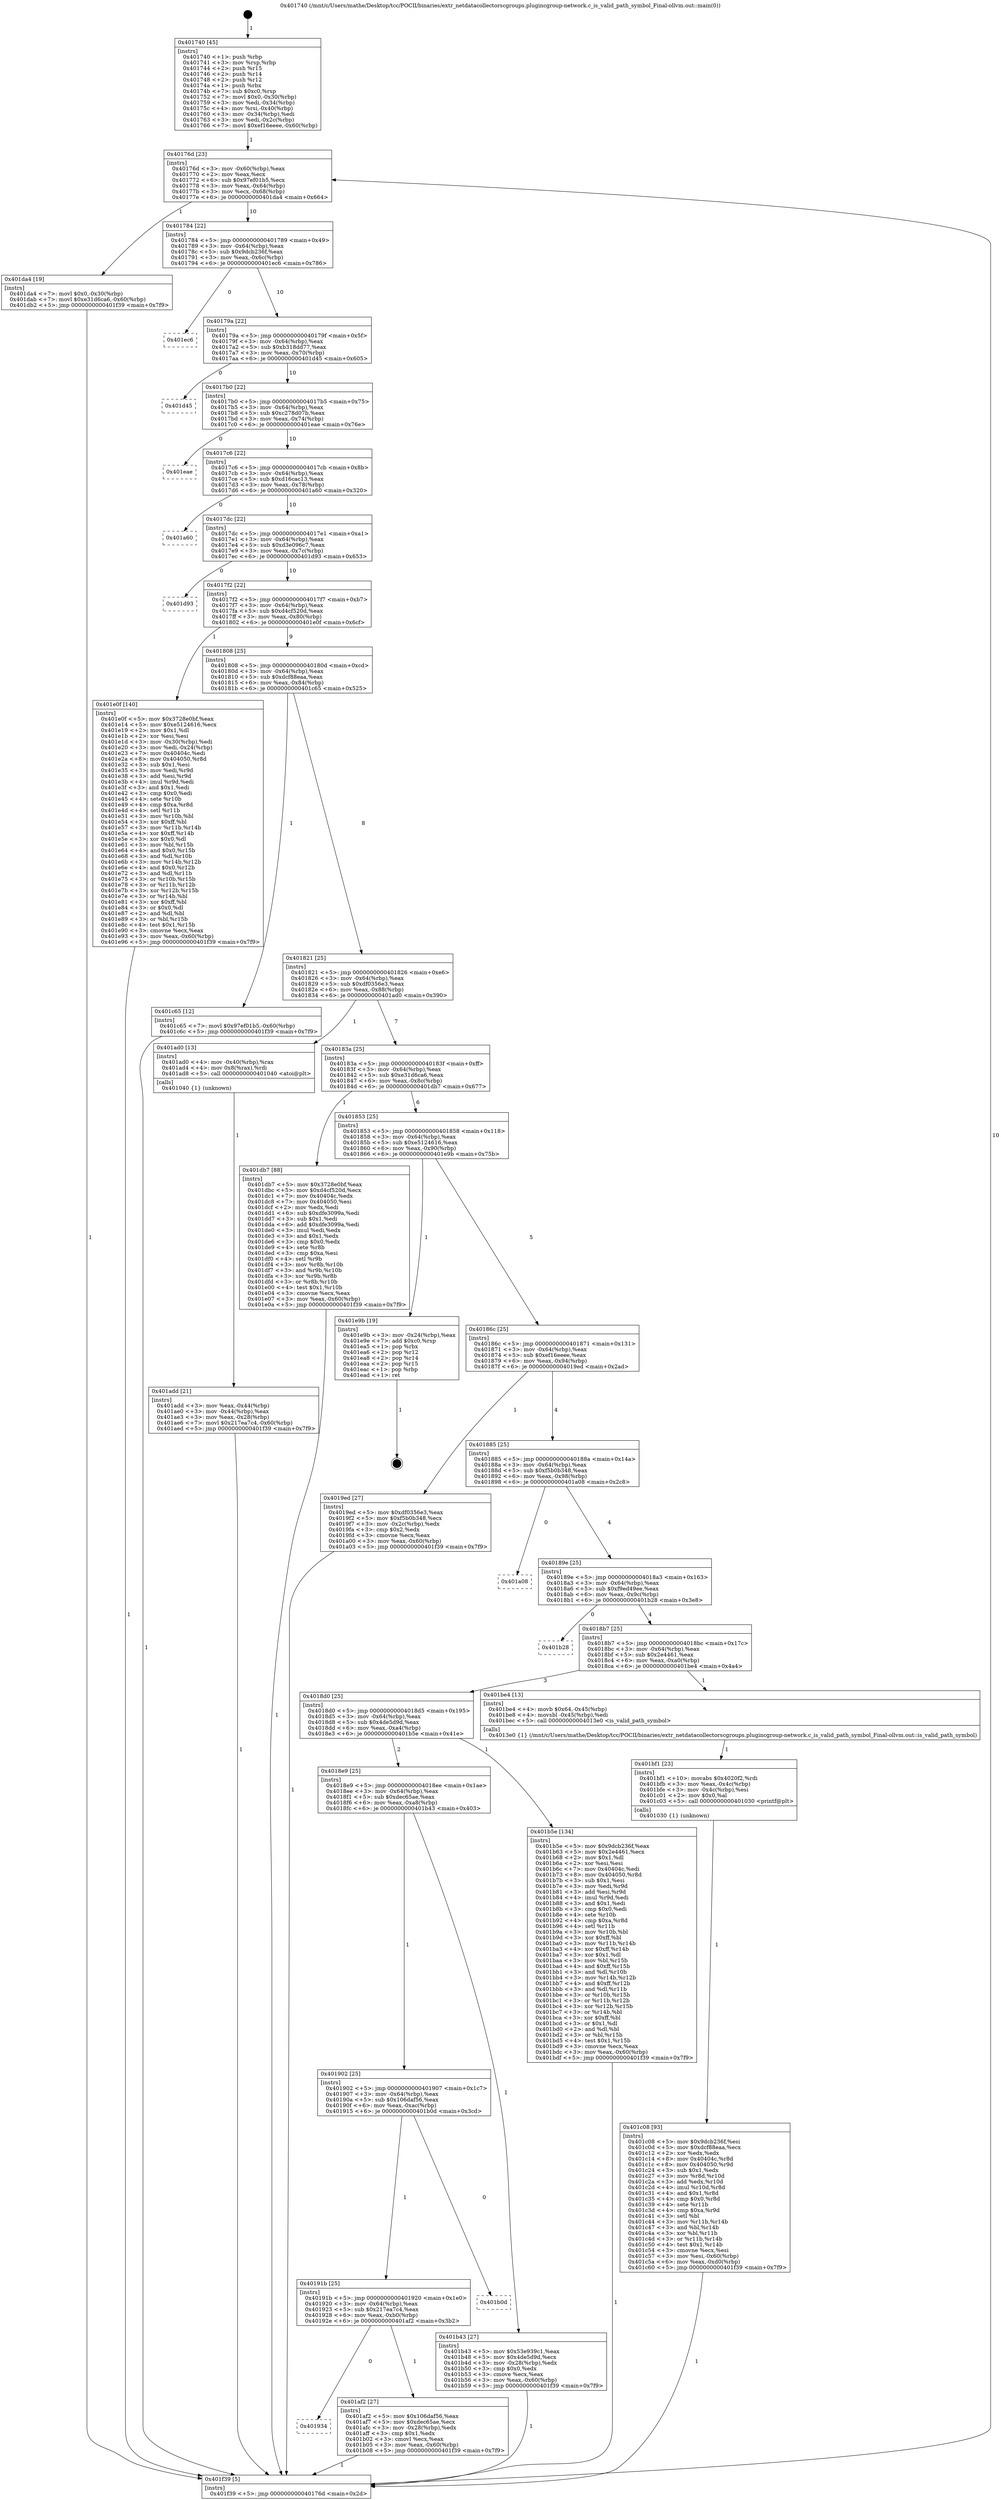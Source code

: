 digraph "0x401740" {
  label = "0x401740 (/mnt/c/Users/mathe/Desktop/tcc/POCII/binaries/extr_netdatacollectorscgroups.plugincgroup-network.c_is_valid_path_symbol_Final-ollvm.out::main(0))"
  labelloc = "t"
  node[shape=record]

  Entry [label="",width=0.3,height=0.3,shape=circle,fillcolor=black,style=filled]
  "0x40176d" [label="{
     0x40176d [23]\l
     | [instrs]\l
     &nbsp;&nbsp;0x40176d \<+3\>: mov -0x60(%rbp),%eax\l
     &nbsp;&nbsp;0x401770 \<+2\>: mov %eax,%ecx\l
     &nbsp;&nbsp;0x401772 \<+6\>: sub $0x97ef01b5,%ecx\l
     &nbsp;&nbsp;0x401778 \<+3\>: mov %eax,-0x64(%rbp)\l
     &nbsp;&nbsp;0x40177b \<+3\>: mov %ecx,-0x68(%rbp)\l
     &nbsp;&nbsp;0x40177e \<+6\>: je 0000000000401da4 \<main+0x664\>\l
  }"]
  "0x401da4" [label="{
     0x401da4 [19]\l
     | [instrs]\l
     &nbsp;&nbsp;0x401da4 \<+7\>: movl $0x0,-0x30(%rbp)\l
     &nbsp;&nbsp;0x401dab \<+7\>: movl $0xe31d6ca6,-0x60(%rbp)\l
     &nbsp;&nbsp;0x401db2 \<+5\>: jmp 0000000000401f39 \<main+0x7f9\>\l
  }"]
  "0x401784" [label="{
     0x401784 [22]\l
     | [instrs]\l
     &nbsp;&nbsp;0x401784 \<+5\>: jmp 0000000000401789 \<main+0x49\>\l
     &nbsp;&nbsp;0x401789 \<+3\>: mov -0x64(%rbp),%eax\l
     &nbsp;&nbsp;0x40178c \<+5\>: sub $0x9dcb236f,%eax\l
     &nbsp;&nbsp;0x401791 \<+3\>: mov %eax,-0x6c(%rbp)\l
     &nbsp;&nbsp;0x401794 \<+6\>: je 0000000000401ec6 \<main+0x786\>\l
  }"]
  Exit [label="",width=0.3,height=0.3,shape=circle,fillcolor=black,style=filled,peripheries=2]
  "0x401ec6" [label="{
     0x401ec6\l
  }", style=dashed]
  "0x40179a" [label="{
     0x40179a [22]\l
     | [instrs]\l
     &nbsp;&nbsp;0x40179a \<+5\>: jmp 000000000040179f \<main+0x5f\>\l
     &nbsp;&nbsp;0x40179f \<+3\>: mov -0x64(%rbp),%eax\l
     &nbsp;&nbsp;0x4017a2 \<+5\>: sub $0xb318dd77,%eax\l
     &nbsp;&nbsp;0x4017a7 \<+3\>: mov %eax,-0x70(%rbp)\l
     &nbsp;&nbsp;0x4017aa \<+6\>: je 0000000000401d45 \<main+0x605\>\l
  }"]
  "0x401c08" [label="{
     0x401c08 [93]\l
     | [instrs]\l
     &nbsp;&nbsp;0x401c08 \<+5\>: mov $0x9dcb236f,%esi\l
     &nbsp;&nbsp;0x401c0d \<+5\>: mov $0xdcf88eaa,%ecx\l
     &nbsp;&nbsp;0x401c12 \<+2\>: xor %edx,%edx\l
     &nbsp;&nbsp;0x401c14 \<+8\>: mov 0x40404c,%r8d\l
     &nbsp;&nbsp;0x401c1c \<+8\>: mov 0x404050,%r9d\l
     &nbsp;&nbsp;0x401c24 \<+3\>: sub $0x1,%edx\l
     &nbsp;&nbsp;0x401c27 \<+3\>: mov %r8d,%r10d\l
     &nbsp;&nbsp;0x401c2a \<+3\>: add %edx,%r10d\l
     &nbsp;&nbsp;0x401c2d \<+4\>: imul %r10d,%r8d\l
     &nbsp;&nbsp;0x401c31 \<+4\>: and $0x1,%r8d\l
     &nbsp;&nbsp;0x401c35 \<+4\>: cmp $0x0,%r8d\l
     &nbsp;&nbsp;0x401c39 \<+4\>: sete %r11b\l
     &nbsp;&nbsp;0x401c3d \<+4\>: cmp $0xa,%r9d\l
     &nbsp;&nbsp;0x401c41 \<+3\>: setl %bl\l
     &nbsp;&nbsp;0x401c44 \<+3\>: mov %r11b,%r14b\l
     &nbsp;&nbsp;0x401c47 \<+3\>: and %bl,%r14b\l
     &nbsp;&nbsp;0x401c4a \<+3\>: xor %bl,%r11b\l
     &nbsp;&nbsp;0x401c4d \<+3\>: or %r11b,%r14b\l
     &nbsp;&nbsp;0x401c50 \<+4\>: test $0x1,%r14b\l
     &nbsp;&nbsp;0x401c54 \<+3\>: cmovne %ecx,%esi\l
     &nbsp;&nbsp;0x401c57 \<+3\>: mov %esi,-0x60(%rbp)\l
     &nbsp;&nbsp;0x401c5a \<+6\>: mov %eax,-0xd0(%rbp)\l
     &nbsp;&nbsp;0x401c60 \<+5\>: jmp 0000000000401f39 \<main+0x7f9\>\l
  }"]
  "0x401d45" [label="{
     0x401d45\l
  }", style=dashed]
  "0x4017b0" [label="{
     0x4017b0 [22]\l
     | [instrs]\l
     &nbsp;&nbsp;0x4017b0 \<+5\>: jmp 00000000004017b5 \<main+0x75\>\l
     &nbsp;&nbsp;0x4017b5 \<+3\>: mov -0x64(%rbp),%eax\l
     &nbsp;&nbsp;0x4017b8 \<+5\>: sub $0xc278d07b,%eax\l
     &nbsp;&nbsp;0x4017bd \<+3\>: mov %eax,-0x74(%rbp)\l
     &nbsp;&nbsp;0x4017c0 \<+6\>: je 0000000000401eae \<main+0x76e\>\l
  }"]
  "0x401bf1" [label="{
     0x401bf1 [23]\l
     | [instrs]\l
     &nbsp;&nbsp;0x401bf1 \<+10\>: movabs $0x4020f2,%rdi\l
     &nbsp;&nbsp;0x401bfb \<+3\>: mov %eax,-0x4c(%rbp)\l
     &nbsp;&nbsp;0x401bfe \<+3\>: mov -0x4c(%rbp),%esi\l
     &nbsp;&nbsp;0x401c01 \<+2\>: mov $0x0,%al\l
     &nbsp;&nbsp;0x401c03 \<+5\>: call 0000000000401030 \<printf@plt\>\l
     | [calls]\l
     &nbsp;&nbsp;0x401030 \{1\} (unknown)\l
  }"]
  "0x401eae" [label="{
     0x401eae\l
  }", style=dashed]
  "0x4017c6" [label="{
     0x4017c6 [22]\l
     | [instrs]\l
     &nbsp;&nbsp;0x4017c6 \<+5\>: jmp 00000000004017cb \<main+0x8b\>\l
     &nbsp;&nbsp;0x4017cb \<+3\>: mov -0x64(%rbp),%eax\l
     &nbsp;&nbsp;0x4017ce \<+5\>: sub $0xd16cac13,%eax\l
     &nbsp;&nbsp;0x4017d3 \<+3\>: mov %eax,-0x78(%rbp)\l
     &nbsp;&nbsp;0x4017d6 \<+6\>: je 0000000000401a60 \<main+0x320\>\l
  }"]
  "0x401934" [label="{
     0x401934\l
  }", style=dashed]
  "0x401a60" [label="{
     0x401a60\l
  }", style=dashed]
  "0x4017dc" [label="{
     0x4017dc [22]\l
     | [instrs]\l
     &nbsp;&nbsp;0x4017dc \<+5\>: jmp 00000000004017e1 \<main+0xa1\>\l
     &nbsp;&nbsp;0x4017e1 \<+3\>: mov -0x64(%rbp),%eax\l
     &nbsp;&nbsp;0x4017e4 \<+5\>: sub $0xd3e096c7,%eax\l
     &nbsp;&nbsp;0x4017e9 \<+3\>: mov %eax,-0x7c(%rbp)\l
     &nbsp;&nbsp;0x4017ec \<+6\>: je 0000000000401d93 \<main+0x653\>\l
  }"]
  "0x401af2" [label="{
     0x401af2 [27]\l
     | [instrs]\l
     &nbsp;&nbsp;0x401af2 \<+5\>: mov $0x106daf56,%eax\l
     &nbsp;&nbsp;0x401af7 \<+5\>: mov $0xdec65ae,%ecx\l
     &nbsp;&nbsp;0x401afc \<+3\>: mov -0x28(%rbp),%edx\l
     &nbsp;&nbsp;0x401aff \<+3\>: cmp $0x1,%edx\l
     &nbsp;&nbsp;0x401b02 \<+3\>: cmovl %ecx,%eax\l
     &nbsp;&nbsp;0x401b05 \<+3\>: mov %eax,-0x60(%rbp)\l
     &nbsp;&nbsp;0x401b08 \<+5\>: jmp 0000000000401f39 \<main+0x7f9\>\l
  }"]
  "0x401d93" [label="{
     0x401d93\l
  }", style=dashed]
  "0x4017f2" [label="{
     0x4017f2 [22]\l
     | [instrs]\l
     &nbsp;&nbsp;0x4017f2 \<+5\>: jmp 00000000004017f7 \<main+0xb7\>\l
     &nbsp;&nbsp;0x4017f7 \<+3\>: mov -0x64(%rbp),%eax\l
     &nbsp;&nbsp;0x4017fa \<+5\>: sub $0xd4cf520d,%eax\l
     &nbsp;&nbsp;0x4017ff \<+3\>: mov %eax,-0x80(%rbp)\l
     &nbsp;&nbsp;0x401802 \<+6\>: je 0000000000401e0f \<main+0x6cf\>\l
  }"]
  "0x40191b" [label="{
     0x40191b [25]\l
     | [instrs]\l
     &nbsp;&nbsp;0x40191b \<+5\>: jmp 0000000000401920 \<main+0x1e0\>\l
     &nbsp;&nbsp;0x401920 \<+3\>: mov -0x64(%rbp),%eax\l
     &nbsp;&nbsp;0x401923 \<+5\>: sub $0x217ea7c4,%eax\l
     &nbsp;&nbsp;0x401928 \<+6\>: mov %eax,-0xb0(%rbp)\l
     &nbsp;&nbsp;0x40192e \<+6\>: je 0000000000401af2 \<main+0x3b2\>\l
  }"]
  "0x401e0f" [label="{
     0x401e0f [140]\l
     | [instrs]\l
     &nbsp;&nbsp;0x401e0f \<+5\>: mov $0x3728e0bf,%eax\l
     &nbsp;&nbsp;0x401e14 \<+5\>: mov $0xe5124616,%ecx\l
     &nbsp;&nbsp;0x401e19 \<+2\>: mov $0x1,%dl\l
     &nbsp;&nbsp;0x401e1b \<+2\>: xor %esi,%esi\l
     &nbsp;&nbsp;0x401e1d \<+3\>: mov -0x30(%rbp),%edi\l
     &nbsp;&nbsp;0x401e20 \<+3\>: mov %edi,-0x24(%rbp)\l
     &nbsp;&nbsp;0x401e23 \<+7\>: mov 0x40404c,%edi\l
     &nbsp;&nbsp;0x401e2a \<+8\>: mov 0x404050,%r8d\l
     &nbsp;&nbsp;0x401e32 \<+3\>: sub $0x1,%esi\l
     &nbsp;&nbsp;0x401e35 \<+3\>: mov %edi,%r9d\l
     &nbsp;&nbsp;0x401e38 \<+3\>: add %esi,%r9d\l
     &nbsp;&nbsp;0x401e3b \<+4\>: imul %r9d,%edi\l
     &nbsp;&nbsp;0x401e3f \<+3\>: and $0x1,%edi\l
     &nbsp;&nbsp;0x401e42 \<+3\>: cmp $0x0,%edi\l
     &nbsp;&nbsp;0x401e45 \<+4\>: sete %r10b\l
     &nbsp;&nbsp;0x401e49 \<+4\>: cmp $0xa,%r8d\l
     &nbsp;&nbsp;0x401e4d \<+4\>: setl %r11b\l
     &nbsp;&nbsp;0x401e51 \<+3\>: mov %r10b,%bl\l
     &nbsp;&nbsp;0x401e54 \<+3\>: xor $0xff,%bl\l
     &nbsp;&nbsp;0x401e57 \<+3\>: mov %r11b,%r14b\l
     &nbsp;&nbsp;0x401e5a \<+4\>: xor $0xff,%r14b\l
     &nbsp;&nbsp;0x401e5e \<+3\>: xor $0x0,%dl\l
     &nbsp;&nbsp;0x401e61 \<+3\>: mov %bl,%r15b\l
     &nbsp;&nbsp;0x401e64 \<+4\>: and $0x0,%r15b\l
     &nbsp;&nbsp;0x401e68 \<+3\>: and %dl,%r10b\l
     &nbsp;&nbsp;0x401e6b \<+3\>: mov %r14b,%r12b\l
     &nbsp;&nbsp;0x401e6e \<+4\>: and $0x0,%r12b\l
     &nbsp;&nbsp;0x401e72 \<+3\>: and %dl,%r11b\l
     &nbsp;&nbsp;0x401e75 \<+3\>: or %r10b,%r15b\l
     &nbsp;&nbsp;0x401e78 \<+3\>: or %r11b,%r12b\l
     &nbsp;&nbsp;0x401e7b \<+3\>: xor %r12b,%r15b\l
     &nbsp;&nbsp;0x401e7e \<+3\>: or %r14b,%bl\l
     &nbsp;&nbsp;0x401e81 \<+3\>: xor $0xff,%bl\l
     &nbsp;&nbsp;0x401e84 \<+3\>: or $0x0,%dl\l
     &nbsp;&nbsp;0x401e87 \<+2\>: and %dl,%bl\l
     &nbsp;&nbsp;0x401e89 \<+3\>: or %bl,%r15b\l
     &nbsp;&nbsp;0x401e8c \<+4\>: test $0x1,%r15b\l
     &nbsp;&nbsp;0x401e90 \<+3\>: cmovne %ecx,%eax\l
     &nbsp;&nbsp;0x401e93 \<+3\>: mov %eax,-0x60(%rbp)\l
     &nbsp;&nbsp;0x401e96 \<+5\>: jmp 0000000000401f39 \<main+0x7f9\>\l
  }"]
  "0x401808" [label="{
     0x401808 [25]\l
     | [instrs]\l
     &nbsp;&nbsp;0x401808 \<+5\>: jmp 000000000040180d \<main+0xcd\>\l
     &nbsp;&nbsp;0x40180d \<+3\>: mov -0x64(%rbp),%eax\l
     &nbsp;&nbsp;0x401810 \<+5\>: sub $0xdcf88eaa,%eax\l
     &nbsp;&nbsp;0x401815 \<+6\>: mov %eax,-0x84(%rbp)\l
     &nbsp;&nbsp;0x40181b \<+6\>: je 0000000000401c65 \<main+0x525\>\l
  }"]
  "0x401b0d" [label="{
     0x401b0d\l
  }", style=dashed]
  "0x401c65" [label="{
     0x401c65 [12]\l
     | [instrs]\l
     &nbsp;&nbsp;0x401c65 \<+7\>: movl $0x97ef01b5,-0x60(%rbp)\l
     &nbsp;&nbsp;0x401c6c \<+5\>: jmp 0000000000401f39 \<main+0x7f9\>\l
  }"]
  "0x401821" [label="{
     0x401821 [25]\l
     | [instrs]\l
     &nbsp;&nbsp;0x401821 \<+5\>: jmp 0000000000401826 \<main+0xe6\>\l
     &nbsp;&nbsp;0x401826 \<+3\>: mov -0x64(%rbp),%eax\l
     &nbsp;&nbsp;0x401829 \<+5\>: sub $0xdf0356e3,%eax\l
     &nbsp;&nbsp;0x40182e \<+6\>: mov %eax,-0x88(%rbp)\l
     &nbsp;&nbsp;0x401834 \<+6\>: je 0000000000401ad0 \<main+0x390\>\l
  }"]
  "0x401902" [label="{
     0x401902 [25]\l
     | [instrs]\l
     &nbsp;&nbsp;0x401902 \<+5\>: jmp 0000000000401907 \<main+0x1c7\>\l
     &nbsp;&nbsp;0x401907 \<+3\>: mov -0x64(%rbp),%eax\l
     &nbsp;&nbsp;0x40190a \<+5\>: sub $0x106daf56,%eax\l
     &nbsp;&nbsp;0x40190f \<+6\>: mov %eax,-0xac(%rbp)\l
     &nbsp;&nbsp;0x401915 \<+6\>: je 0000000000401b0d \<main+0x3cd\>\l
  }"]
  "0x401ad0" [label="{
     0x401ad0 [13]\l
     | [instrs]\l
     &nbsp;&nbsp;0x401ad0 \<+4\>: mov -0x40(%rbp),%rax\l
     &nbsp;&nbsp;0x401ad4 \<+4\>: mov 0x8(%rax),%rdi\l
     &nbsp;&nbsp;0x401ad8 \<+5\>: call 0000000000401040 \<atoi@plt\>\l
     | [calls]\l
     &nbsp;&nbsp;0x401040 \{1\} (unknown)\l
  }"]
  "0x40183a" [label="{
     0x40183a [25]\l
     | [instrs]\l
     &nbsp;&nbsp;0x40183a \<+5\>: jmp 000000000040183f \<main+0xff\>\l
     &nbsp;&nbsp;0x40183f \<+3\>: mov -0x64(%rbp),%eax\l
     &nbsp;&nbsp;0x401842 \<+5\>: sub $0xe31d6ca6,%eax\l
     &nbsp;&nbsp;0x401847 \<+6\>: mov %eax,-0x8c(%rbp)\l
     &nbsp;&nbsp;0x40184d \<+6\>: je 0000000000401db7 \<main+0x677\>\l
  }"]
  "0x401b43" [label="{
     0x401b43 [27]\l
     | [instrs]\l
     &nbsp;&nbsp;0x401b43 \<+5\>: mov $0x53e939c1,%eax\l
     &nbsp;&nbsp;0x401b48 \<+5\>: mov $0x4de5d9d,%ecx\l
     &nbsp;&nbsp;0x401b4d \<+3\>: mov -0x28(%rbp),%edx\l
     &nbsp;&nbsp;0x401b50 \<+3\>: cmp $0x0,%edx\l
     &nbsp;&nbsp;0x401b53 \<+3\>: cmove %ecx,%eax\l
     &nbsp;&nbsp;0x401b56 \<+3\>: mov %eax,-0x60(%rbp)\l
     &nbsp;&nbsp;0x401b59 \<+5\>: jmp 0000000000401f39 \<main+0x7f9\>\l
  }"]
  "0x401db7" [label="{
     0x401db7 [88]\l
     | [instrs]\l
     &nbsp;&nbsp;0x401db7 \<+5\>: mov $0x3728e0bf,%eax\l
     &nbsp;&nbsp;0x401dbc \<+5\>: mov $0xd4cf520d,%ecx\l
     &nbsp;&nbsp;0x401dc1 \<+7\>: mov 0x40404c,%edx\l
     &nbsp;&nbsp;0x401dc8 \<+7\>: mov 0x404050,%esi\l
     &nbsp;&nbsp;0x401dcf \<+2\>: mov %edx,%edi\l
     &nbsp;&nbsp;0x401dd1 \<+6\>: sub $0xdfe3099a,%edi\l
     &nbsp;&nbsp;0x401dd7 \<+3\>: sub $0x1,%edi\l
     &nbsp;&nbsp;0x401dda \<+6\>: add $0xdfe3099a,%edi\l
     &nbsp;&nbsp;0x401de0 \<+3\>: imul %edi,%edx\l
     &nbsp;&nbsp;0x401de3 \<+3\>: and $0x1,%edx\l
     &nbsp;&nbsp;0x401de6 \<+3\>: cmp $0x0,%edx\l
     &nbsp;&nbsp;0x401de9 \<+4\>: sete %r8b\l
     &nbsp;&nbsp;0x401ded \<+3\>: cmp $0xa,%esi\l
     &nbsp;&nbsp;0x401df0 \<+4\>: setl %r9b\l
     &nbsp;&nbsp;0x401df4 \<+3\>: mov %r8b,%r10b\l
     &nbsp;&nbsp;0x401df7 \<+3\>: and %r9b,%r10b\l
     &nbsp;&nbsp;0x401dfa \<+3\>: xor %r9b,%r8b\l
     &nbsp;&nbsp;0x401dfd \<+3\>: or %r8b,%r10b\l
     &nbsp;&nbsp;0x401e00 \<+4\>: test $0x1,%r10b\l
     &nbsp;&nbsp;0x401e04 \<+3\>: cmovne %ecx,%eax\l
     &nbsp;&nbsp;0x401e07 \<+3\>: mov %eax,-0x60(%rbp)\l
     &nbsp;&nbsp;0x401e0a \<+5\>: jmp 0000000000401f39 \<main+0x7f9\>\l
  }"]
  "0x401853" [label="{
     0x401853 [25]\l
     | [instrs]\l
     &nbsp;&nbsp;0x401853 \<+5\>: jmp 0000000000401858 \<main+0x118\>\l
     &nbsp;&nbsp;0x401858 \<+3\>: mov -0x64(%rbp),%eax\l
     &nbsp;&nbsp;0x40185b \<+5\>: sub $0xe5124616,%eax\l
     &nbsp;&nbsp;0x401860 \<+6\>: mov %eax,-0x90(%rbp)\l
     &nbsp;&nbsp;0x401866 \<+6\>: je 0000000000401e9b \<main+0x75b\>\l
  }"]
  "0x4018e9" [label="{
     0x4018e9 [25]\l
     | [instrs]\l
     &nbsp;&nbsp;0x4018e9 \<+5\>: jmp 00000000004018ee \<main+0x1ae\>\l
     &nbsp;&nbsp;0x4018ee \<+3\>: mov -0x64(%rbp),%eax\l
     &nbsp;&nbsp;0x4018f1 \<+5\>: sub $0xdec65ae,%eax\l
     &nbsp;&nbsp;0x4018f6 \<+6\>: mov %eax,-0xa8(%rbp)\l
     &nbsp;&nbsp;0x4018fc \<+6\>: je 0000000000401b43 \<main+0x403\>\l
  }"]
  "0x401e9b" [label="{
     0x401e9b [19]\l
     | [instrs]\l
     &nbsp;&nbsp;0x401e9b \<+3\>: mov -0x24(%rbp),%eax\l
     &nbsp;&nbsp;0x401e9e \<+7\>: add $0xc0,%rsp\l
     &nbsp;&nbsp;0x401ea5 \<+1\>: pop %rbx\l
     &nbsp;&nbsp;0x401ea6 \<+2\>: pop %r12\l
     &nbsp;&nbsp;0x401ea8 \<+2\>: pop %r14\l
     &nbsp;&nbsp;0x401eaa \<+2\>: pop %r15\l
     &nbsp;&nbsp;0x401eac \<+1\>: pop %rbp\l
     &nbsp;&nbsp;0x401ead \<+1\>: ret\l
  }"]
  "0x40186c" [label="{
     0x40186c [25]\l
     | [instrs]\l
     &nbsp;&nbsp;0x40186c \<+5\>: jmp 0000000000401871 \<main+0x131\>\l
     &nbsp;&nbsp;0x401871 \<+3\>: mov -0x64(%rbp),%eax\l
     &nbsp;&nbsp;0x401874 \<+5\>: sub $0xef16eeee,%eax\l
     &nbsp;&nbsp;0x401879 \<+6\>: mov %eax,-0x94(%rbp)\l
     &nbsp;&nbsp;0x40187f \<+6\>: je 00000000004019ed \<main+0x2ad\>\l
  }"]
  "0x401b5e" [label="{
     0x401b5e [134]\l
     | [instrs]\l
     &nbsp;&nbsp;0x401b5e \<+5\>: mov $0x9dcb236f,%eax\l
     &nbsp;&nbsp;0x401b63 \<+5\>: mov $0x2e4461,%ecx\l
     &nbsp;&nbsp;0x401b68 \<+2\>: mov $0x1,%dl\l
     &nbsp;&nbsp;0x401b6a \<+2\>: xor %esi,%esi\l
     &nbsp;&nbsp;0x401b6c \<+7\>: mov 0x40404c,%edi\l
     &nbsp;&nbsp;0x401b73 \<+8\>: mov 0x404050,%r8d\l
     &nbsp;&nbsp;0x401b7b \<+3\>: sub $0x1,%esi\l
     &nbsp;&nbsp;0x401b7e \<+3\>: mov %edi,%r9d\l
     &nbsp;&nbsp;0x401b81 \<+3\>: add %esi,%r9d\l
     &nbsp;&nbsp;0x401b84 \<+4\>: imul %r9d,%edi\l
     &nbsp;&nbsp;0x401b88 \<+3\>: and $0x1,%edi\l
     &nbsp;&nbsp;0x401b8b \<+3\>: cmp $0x0,%edi\l
     &nbsp;&nbsp;0x401b8e \<+4\>: sete %r10b\l
     &nbsp;&nbsp;0x401b92 \<+4\>: cmp $0xa,%r8d\l
     &nbsp;&nbsp;0x401b96 \<+4\>: setl %r11b\l
     &nbsp;&nbsp;0x401b9a \<+3\>: mov %r10b,%bl\l
     &nbsp;&nbsp;0x401b9d \<+3\>: xor $0xff,%bl\l
     &nbsp;&nbsp;0x401ba0 \<+3\>: mov %r11b,%r14b\l
     &nbsp;&nbsp;0x401ba3 \<+4\>: xor $0xff,%r14b\l
     &nbsp;&nbsp;0x401ba7 \<+3\>: xor $0x1,%dl\l
     &nbsp;&nbsp;0x401baa \<+3\>: mov %bl,%r15b\l
     &nbsp;&nbsp;0x401bad \<+4\>: and $0xff,%r15b\l
     &nbsp;&nbsp;0x401bb1 \<+3\>: and %dl,%r10b\l
     &nbsp;&nbsp;0x401bb4 \<+3\>: mov %r14b,%r12b\l
     &nbsp;&nbsp;0x401bb7 \<+4\>: and $0xff,%r12b\l
     &nbsp;&nbsp;0x401bbb \<+3\>: and %dl,%r11b\l
     &nbsp;&nbsp;0x401bbe \<+3\>: or %r10b,%r15b\l
     &nbsp;&nbsp;0x401bc1 \<+3\>: or %r11b,%r12b\l
     &nbsp;&nbsp;0x401bc4 \<+3\>: xor %r12b,%r15b\l
     &nbsp;&nbsp;0x401bc7 \<+3\>: or %r14b,%bl\l
     &nbsp;&nbsp;0x401bca \<+3\>: xor $0xff,%bl\l
     &nbsp;&nbsp;0x401bcd \<+3\>: or $0x1,%dl\l
     &nbsp;&nbsp;0x401bd0 \<+2\>: and %dl,%bl\l
     &nbsp;&nbsp;0x401bd2 \<+3\>: or %bl,%r15b\l
     &nbsp;&nbsp;0x401bd5 \<+4\>: test $0x1,%r15b\l
     &nbsp;&nbsp;0x401bd9 \<+3\>: cmovne %ecx,%eax\l
     &nbsp;&nbsp;0x401bdc \<+3\>: mov %eax,-0x60(%rbp)\l
     &nbsp;&nbsp;0x401bdf \<+5\>: jmp 0000000000401f39 \<main+0x7f9\>\l
  }"]
  "0x4019ed" [label="{
     0x4019ed [27]\l
     | [instrs]\l
     &nbsp;&nbsp;0x4019ed \<+5\>: mov $0xdf0356e3,%eax\l
     &nbsp;&nbsp;0x4019f2 \<+5\>: mov $0xf5b0b348,%ecx\l
     &nbsp;&nbsp;0x4019f7 \<+3\>: mov -0x2c(%rbp),%edx\l
     &nbsp;&nbsp;0x4019fa \<+3\>: cmp $0x2,%edx\l
     &nbsp;&nbsp;0x4019fd \<+3\>: cmovne %ecx,%eax\l
     &nbsp;&nbsp;0x401a00 \<+3\>: mov %eax,-0x60(%rbp)\l
     &nbsp;&nbsp;0x401a03 \<+5\>: jmp 0000000000401f39 \<main+0x7f9\>\l
  }"]
  "0x401885" [label="{
     0x401885 [25]\l
     | [instrs]\l
     &nbsp;&nbsp;0x401885 \<+5\>: jmp 000000000040188a \<main+0x14a\>\l
     &nbsp;&nbsp;0x40188a \<+3\>: mov -0x64(%rbp),%eax\l
     &nbsp;&nbsp;0x40188d \<+5\>: sub $0xf5b0b348,%eax\l
     &nbsp;&nbsp;0x401892 \<+6\>: mov %eax,-0x98(%rbp)\l
     &nbsp;&nbsp;0x401898 \<+6\>: je 0000000000401a08 \<main+0x2c8\>\l
  }"]
  "0x401f39" [label="{
     0x401f39 [5]\l
     | [instrs]\l
     &nbsp;&nbsp;0x401f39 \<+5\>: jmp 000000000040176d \<main+0x2d\>\l
  }"]
  "0x401740" [label="{
     0x401740 [45]\l
     | [instrs]\l
     &nbsp;&nbsp;0x401740 \<+1\>: push %rbp\l
     &nbsp;&nbsp;0x401741 \<+3\>: mov %rsp,%rbp\l
     &nbsp;&nbsp;0x401744 \<+2\>: push %r15\l
     &nbsp;&nbsp;0x401746 \<+2\>: push %r14\l
     &nbsp;&nbsp;0x401748 \<+2\>: push %r12\l
     &nbsp;&nbsp;0x40174a \<+1\>: push %rbx\l
     &nbsp;&nbsp;0x40174b \<+7\>: sub $0xc0,%rsp\l
     &nbsp;&nbsp;0x401752 \<+7\>: movl $0x0,-0x30(%rbp)\l
     &nbsp;&nbsp;0x401759 \<+3\>: mov %edi,-0x34(%rbp)\l
     &nbsp;&nbsp;0x40175c \<+4\>: mov %rsi,-0x40(%rbp)\l
     &nbsp;&nbsp;0x401760 \<+3\>: mov -0x34(%rbp),%edi\l
     &nbsp;&nbsp;0x401763 \<+3\>: mov %edi,-0x2c(%rbp)\l
     &nbsp;&nbsp;0x401766 \<+7\>: movl $0xef16eeee,-0x60(%rbp)\l
  }"]
  "0x401add" [label="{
     0x401add [21]\l
     | [instrs]\l
     &nbsp;&nbsp;0x401add \<+3\>: mov %eax,-0x44(%rbp)\l
     &nbsp;&nbsp;0x401ae0 \<+3\>: mov -0x44(%rbp),%eax\l
     &nbsp;&nbsp;0x401ae3 \<+3\>: mov %eax,-0x28(%rbp)\l
     &nbsp;&nbsp;0x401ae6 \<+7\>: movl $0x217ea7c4,-0x60(%rbp)\l
     &nbsp;&nbsp;0x401aed \<+5\>: jmp 0000000000401f39 \<main+0x7f9\>\l
  }"]
  "0x4018d0" [label="{
     0x4018d0 [25]\l
     | [instrs]\l
     &nbsp;&nbsp;0x4018d0 \<+5\>: jmp 00000000004018d5 \<main+0x195\>\l
     &nbsp;&nbsp;0x4018d5 \<+3\>: mov -0x64(%rbp),%eax\l
     &nbsp;&nbsp;0x4018d8 \<+5\>: sub $0x4de5d9d,%eax\l
     &nbsp;&nbsp;0x4018dd \<+6\>: mov %eax,-0xa4(%rbp)\l
     &nbsp;&nbsp;0x4018e3 \<+6\>: je 0000000000401b5e \<main+0x41e\>\l
  }"]
  "0x401a08" [label="{
     0x401a08\l
  }", style=dashed]
  "0x40189e" [label="{
     0x40189e [25]\l
     | [instrs]\l
     &nbsp;&nbsp;0x40189e \<+5\>: jmp 00000000004018a3 \<main+0x163\>\l
     &nbsp;&nbsp;0x4018a3 \<+3\>: mov -0x64(%rbp),%eax\l
     &nbsp;&nbsp;0x4018a6 \<+5\>: sub $0xf9ed49ee,%eax\l
     &nbsp;&nbsp;0x4018ab \<+6\>: mov %eax,-0x9c(%rbp)\l
     &nbsp;&nbsp;0x4018b1 \<+6\>: je 0000000000401b28 \<main+0x3e8\>\l
  }"]
  "0x401be4" [label="{
     0x401be4 [13]\l
     | [instrs]\l
     &nbsp;&nbsp;0x401be4 \<+4\>: movb $0x64,-0x45(%rbp)\l
     &nbsp;&nbsp;0x401be8 \<+4\>: movsbl -0x45(%rbp),%edi\l
     &nbsp;&nbsp;0x401bec \<+5\>: call 00000000004013e0 \<is_valid_path_symbol\>\l
     | [calls]\l
     &nbsp;&nbsp;0x4013e0 \{1\} (/mnt/c/Users/mathe/Desktop/tcc/POCII/binaries/extr_netdatacollectorscgroups.plugincgroup-network.c_is_valid_path_symbol_Final-ollvm.out::is_valid_path_symbol)\l
  }"]
  "0x401b28" [label="{
     0x401b28\l
  }", style=dashed]
  "0x4018b7" [label="{
     0x4018b7 [25]\l
     | [instrs]\l
     &nbsp;&nbsp;0x4018b7 \<+5\>: jmp 00000000004018bc \<main+0x17c\>\l
     &nbsp;&nbsp;0x4018bc \<+3\>: mov -0x64(%rbp),%eax\l
     &nbsp;&nbsp;0x4018bf \<+5\>: sub $0x2e4461,%eax\l
     &nbsp;&nbsp;0x4018c4 \<+6\>: mov %eax,-0xa0(%rbp)\l
     &nbsp;&nbsp;0x4018ca \<+6\>: je 0000000000401be4 \<main+0x4a4\>\l
  }"]
  Entry -> "0x401740" [label=" 1"]
  "0x40176d" -> "0x401da4" [label=" 1"]
  "0x40176d" -> "0x401784" [label=" 10"]
  "0x401e9b" -> Exit [label=" 1"]
  "0x401784" -> "0x401ec6" [label=" 0"]
  "0x401784" -> "0x40179a" [label=" 10"]
  "0x401e0f" -> "0x401f39" [label=" 1"]
  "0x40179a" -> "0x401d45" [label=" 0"]
  "0x40179a" -> "0x4017b0" [label=" 10"]
  "0x401db7" -> "0x401f39" [label=" 1"]
  "0x4017b0" -> "0x401eae" [label=" 0"]
  "0x4017b0" -> "0x4017c6" [label=" 10"]
  "0x401da4" -> "0x401f39" [label=" 1"]
  "0x4017c6" -> "0x401a60" [label=" 0"]
  "0x4017c6" -> "0x4017dc" [label=" 10"]
  "0x401c65" -> "0x401f39" [label=" 1"]
  "0x4017dc" -> "0x401d93" [label=" 0"]
  "0x4017dc" -> "0x4017f2" [label=" 10"]
  "0x401c08" -> "0x401f39" [label=" 1"]
  "0x4017f2" -> "0x401e0f" [label=" 1"]
  "0x4017f2" -> "0x401808" [label=" 9"]
  "0x401be4" -> "0x401bf1" [label=" 1"]
  "0x401808" -> "0x401c65" [label=" 1"]
  "0x401808" -> "0x401821" [label=" 8"]
  "0x401b5e" -> "0x401f39" [label=" 1"]
  "0x401821" -> "0x401ad0" [label=" 1"]
  "0x401821" -> "0x40183a" [label=" 7"]
  "0x401af2" -> "0x401f39" [label=" 1"]
  "0x40183a" -> "0x401db7" [label=" 1"]
  "0x40183a" -> "0x401853" [label=" 6"]
  "0x40191b" -> "0x401934" [label=" 0"]
  "0x401853" -> "0x401e9b" [label=" 1"]
  "0x401853" -> "0x40186c" [label=" 5"]
  "0x401bf1" -> "0x401c08" [label=" 1"]
  "0x40186c" -> "0x4019ed" [label=" 1"]
  "0x40186c" -> "0x401885" [label=" 4"]
  "0x4019ed" -> "0x401f39" [label=" 1"]
  "0x401740" -> "0x40176d" [label=" 1"]
  "0x401f39" -> "0x40176d" [label=" 10"]
  "0x401ad0" -> "0x401add" [label=" 1"]
  "0x401add" -> "0x401f39" [label=" 1"]
  "0x401902" -> "0x40191b" [label=" 1"]
  "0x401885" -> "0x401a08" [label=" 0"]
  "0x401885" -> "0x40189e" [label=" 4"]
  "0x401b43" -> "0x401f39" [label=" 1"]
  "0x40189e" -> "0x401b28" [label=" 0"]
  "0x40189e" -> "0x4018b7" [label=" 4"]
  "0x4018e9" -> "0x401902" [label=" 1"]
  "0x4018b7" -> "0x401be4" [label=" 1"]
  "0x4018b7" -> "0x4018d0" [label=" 3"]
  "0x401902" -> "0x401b0d" [label=" 0"]
  "0x4018d0" -> "0x401b5e" [label=" 1"]
  "0x4018d0" -> "0x4018e9" [label=" 2"]
  "0x40191b" -> "0x401af2" [label=" 1"]
  "0x4018e9" -> "0x401b43" [label=" 1"]
}
